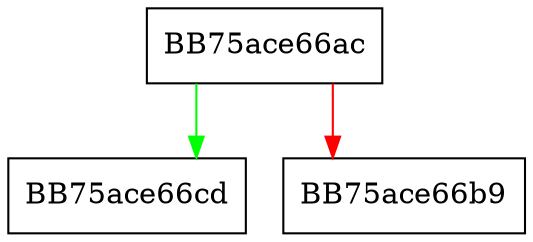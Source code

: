 digraph push_back {
  node [shape="box"];
  graph [splines=ortho];
  BB75ace66ac -> BB75ace66cd [color="green"];
  BB75ace66ac -> BB75ace66b9 [color="red"];
}